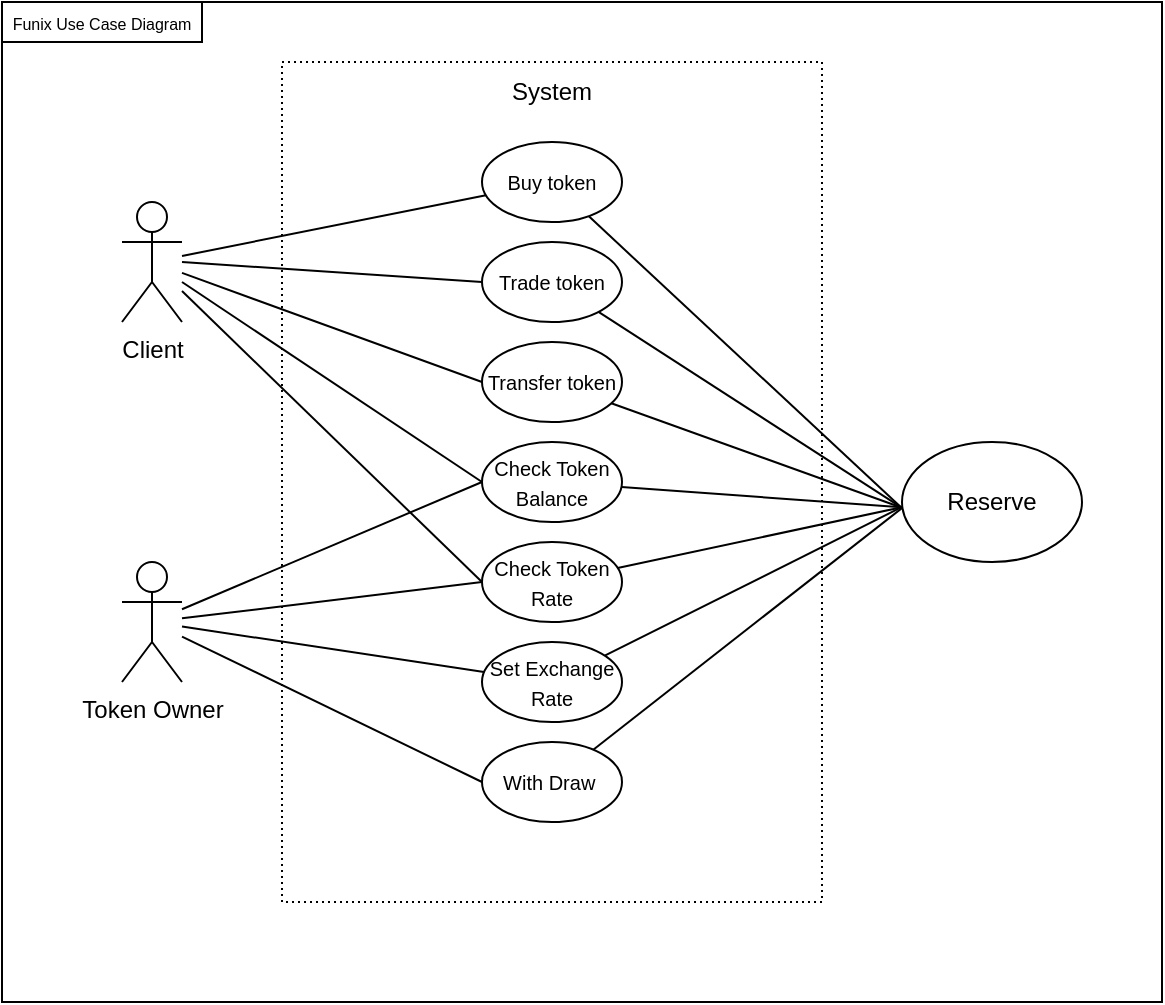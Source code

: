 <mxfile version="21.1.5" type="device">
  <diagram name="Page-1" id="BcfdxhZQwvCEtoD3ciX1">
    <mxGraphModel dx="574" dy="334" grid="1" gridSize="10" guides="1" tooltips="1" connect="1" arrows="1" fold="1" page="1" pageScale="1" pageWidth="850" pageHeight="1100" math="0" shadow="0">
      <root>
        <mxCell id="0" />
        <mxCell id="1" parent="0" />
        <mxCell id="8UYx5dtjaOQDZjI-8n0h-1" value="" style="rounded=0;whiteSpace=wrap;html=1;" vertex="1" parent="1">
          <mxGeometry x="150" y="60" width="580" height="500" as="geometry" />
        </mxCell>
        <mxCell id="8UYx5dtjaOQDZjI-8n0h-2" value="&lt;font style=&quot;font-size: 8px;&quot;&gt;Funix Use Case Diagram&lt;/font&gt;" style="rounded=0;whiteSpace=wrap;html=1;align=center;" vertex="1" parent="1">
          <mxGeometry x="150" y="60" width="100" height="20" as="geometry" />
        </mxCell>
        <mxCell id="8UYx5dtjaOQDZjI-8n0h-3" value="Client" style="shape=umlActor;verticalLabelPosition=bottom;verticalAlign=top;html=1;outlineConnect=0;" vertex="1" parent="1">
          <mxGeometry x="210" y="160" width="30" height="60" as="geometry" />
        </mxCell>
        <mxCell id="8UYx5dtjaOQDZjI-8n0h-4" value="" style="rounded=0;whiteSpace=wrap;html=1;dashed=1;dashPattern=1 2;" vertex="1" parent="1">
          <mxGeometry x="290" y="90" width="270" height="420" as="geometry" />
        </mxCell>
        <mxCell id="8UYx5dtjaOQDZjI-8n0h-19" style="rounded=0;orthogonalLoop=1;jettySize=auto;html=1;entryX=0;entryY=0.5;entryDx=0;entryDy=0;endArrow=none;endFill=0;" edge="1" parent="1" source="8UYx5dtjaOQDZjI-8n0h-3" target="8UYx5dtjaOQDZjI-8n0h-9">
          <mxGeometry relative="1" as="geometry" />
        </mxCell>
        <mxCell id="8UYx5dtjaOQDZjI-8n0h-20" style="rounded=0;orthogonalLoop=1;jettySize=auto;html=1;entryX=0;entryY=0.5;entryDx=0;entryDy=0;endArrow=none;endFill=0;" edge="1" parent="1" source="8UYx5dtjaOQDZjI-8n0h-3" target="8UYx5dtjaOQDZjI-8n0h-10">
          <mxGeometry relative="1" as="geometry" />
        </mxCell>
        <mxCell id="8UYx5dtjaOQDZjI-8n0h-18" style="rounded=0;orthogonalLoop=1;jettySize=auto;html=1;entryX=0;entryY=0.5;entryDx=0;entryDy=0;endArrow=none;endFill=0;" edge="1" parent="1" source="8UYx5dtjaOQDZjI-8n0h-3" target="8UYx5dtjaOQDZjI-8n0h-8">
          <mxGeometry relative="1" as="geometry" />
        </mxCell>
        <mxCell id="8UYx5dtjaOQDZjI-8n0h-16" style="rounded=1;orthogonalLoop=1;jettySize=auto;html=1;strokeColor=default;jumpStyle=line;endArrow=none;endFill=0;" edge="1" parent="1" source="8UYx5dtjaOQDZjI-8n0h-3" target="8UYx5dtjaOQDZjI-8n0h-5">
          <mxGeometry relative="1" as="geometry" />
        </mxCell>
        <mxCell id="8UYx5dtjaOQDZjI-8n0h-22" style="rounded=0;orthogonalLoop=1;jettySize=auto;html=1;entryX=-0.004;entryY=0.546;entryDx=0;entryDy=0;entryPerimeter=0;endArrow=none;endFill=0;" edge="1" parent="1" source="8UYx5dtjaOQDZjI-8n0h-5" target="8UYx5dtjaOQDZjI-8n0h-12">
          <mxGeometry relative="1" as="geometry" />
        </mxCell>
        <mxCell id="8UYx5dtjaOQDZjI-8n0h-5" value="&lt;font style=&quot;font-size: 10px;&quot;&gt;Buy token&lt;/font&gt;" style="ellipse;whiteSpace=wrap;html=1;" vertex="1" parent="1">
          <mxGeometry x="390" y="130" width="70" height="40" as="geometry" />
        </mxCell>
        <mxCell id="8UYx5dtjaOQDZjI-8n0h-23" style="rounded=0;orthogonalLoop=1;jettySize=auto;html=1;entryX=0;entryY=0.549;entryDx=0;entryDy=0;entryPerimeter=0;endArrow=none;endFill=0;" edge="1" parent="1" source="8UYx5dtjaOQDZjI-8n0h-7" target="8UYx5dtjaOQDZjI-8n0h-12">
          <mxGeometry relative="1" as="geometry" />
        </mxCell>
        <mxCell id="8UYx5dtjaOQDZjI-8n0h-7" value="&lt;font style=&quot;font-size: 10px;&quot;&gt;Trade token&lt;/font&gt;" style="ellipse;whiteSpace=wrap;html=1;" vertex="1" parent="1">
          <mxGeometry x="390" y="180" width="70" height="40" as="geometry" />
        </mxCell>
        <mxCell id="8UYx5dtjaOQDZjI-8n0h-24" style="rounded=0;orthogonalLoop=1;jettySize=auto;html=1;entryX=-0.004;entryY=0.546;entryDx=0;entryDy=0;entryPerimeter=0;endArrow=none;endFill=0;" edge="1" parent="1" source="8UYx5dtjaOQDZjI-8n0h-8" target="8UYx5dtjaOQDZjI-8n0h-12">
          <mxGeometry relative="1" as="geometry">
            <mxPoint x="600.0" y="310" as="targetPoint" />
          </mxGeometry>
        </mxCell>
        <mxCell id="8UYx5dtjaOQDZjI-8n0h-8" value="&lt;font style=&quot;font-size: 10px;&quot;&gt;Transfer token&lt;/font&gt;" style="ellipse;whiteSpace=wrap;html=1;" vertex="1" parent="1">
          <mxGeometry x="390" y="230" width="70" height="40" as="geometry" />
        </mxCell>
        <mxCell id="8UYx5dtjaOQDZjI-8n0h-25" style="rounded=0;orthogonalLoop=1;jettySize=auto;html=1;entryX=-0.003;entryY=0.544;entryDx=0;entryDy=0;entryPerimeter=0;endArrow=none;endFill=0;" edge="1" parent="1" source="8UYx5dtjaOQDZjI-8n0h-9" target="8UYx5dtjaOQDZjI-8n0h-12">
          <mxGeometry relative="1" as="geometry" />
        </mxCell>
        <mxCell id="8UYx5dtjaOQDZjI-8n0h-9" value="&lt;font style=&quot;font-size: 10px;&quot;&gt;Check Token Balance&lt;/font&gt;" style="ellipse;whiteSpace=wrap;html=1;" vertex="1" parent="1">
          <mxGeometry x="390" y="280" width="70" height="40" as="geometry" />
        </mxCell>
        <mxCell id="8UYx5dtjaOQDZjI-8n0h-26" style="rounded=0;orthogonalLoop=1;jettySize=auto;html=1;entryX=-0.001;entryY=0.543;entryDx=0;entryDy=0;entryPerimeter=0;endArrow=none;endFill=0;" edge="1" parent="1" source="8UYx5dtjaOQDZjI-8n0h-10" target="8UYx5dtjaOQDZjI-8n0h-12">
          <mxGeometry relative="1" as="geometry" />
        </mxCell>
        <mxCell id="8UYx5dtjaOQDZjI-8n0h-10" value="&lt;font style=&quot;font-size: 10px;&quot;&gt;Check Token Rate&lt;/font&gt;" style="ellipse;whiteSpace=wrap;html=1;" vertex="1" parent="1">
          <mxGeometry x="390" y="330" width="70" height="40" as="geometry" />
        </mxCell>
        <mxCell id="8UYx5dtjaOQDZjI-8n0h-27" style="rounded=0;orthogonalLoop=1;jettySize=auto;html=1;endArrow=none;endFill=0;" edge="1" parent="1" source="8UYx5dtjaOQDZjI-8n0h-11">
          <mxGeometry relative="1" as="geometry">
            <mxPoint x="391" y="395" as="targetPoint" />
          </mxGeometry>
        </mxCell>
        <mxCell id="8UYx5dtjaOQDZjI-8n0h-44" style="rounded=0;orthogonalLoop=1;jettySize=auto;html=1;entryX=0;entryY=0.5;entryDx=0;entryDy=0;endArrow=none;endFill=0;" edge="1" parent="1" source="8UYx5dtjaOQDZjI-8n0h-11" target="8UYx5dtjaOQDZjI-8n0h-15">
          <mxGeometry relative="1" as="geometry" />
        </mxCell>
        <mxCell id="8UYx5dtjaOQDZjI-8n0h-45" style="rounded=0;orthogonalLoop=1;jettySize=auto;html=1;entryX=0;entryY=0.5;entryDx=0;entryDy=0;endArrow=none;endFill=0;" edge="1" parent="1" source="8UYx5dtjaOQDZjI-8n0h-11" target="8UYx5dtjaOQDZjI-8n0h-10">
          <mxGeometry relative="1" as="geometry" />
        </mxCell>
        <mxCell id="8UYx5dtjaOQDZjI-8n0h-46" style="rounded=0;orthogonalLoop=1;jettySize=auto;html=1;entryX=0;entryY=0.5;entryDx=0;entryDy=0;endArrow=none;endFill=0;" edge="1" parent="1" source="8UYx5dtjaOQDZjI-8n0h-11" target="8UYx5dtjaOQDZjI-8n0h-9">
          <mxGeometry relative="1" as="geometry" />
        </mxCell>
        <mxCell id="8UYx5dtjaOQDZjI-8n0h-11" value="Token Owner" style="shape=umlActor;verticalLabelPosition=bottom;verticalAlign=top;html=1;outlineConnect=0;" vertex="1" parent="1">
          <mxGeometry x="210" y="340" width="30" height="60" as="geometry" />
        </mxCell>
        <mxCell id="8UYx5dtjaOQDZjI-8n0h-12" value="Reserve" style="ellipse;whiteSpace=wrap;html=1;" vertex="1" parent="1">
          <mxGeometry x="600" y="280" width="90" height="60" as="geometry" />
        </mxCell>
        <mxCell id="8UYx5dtjaOQDZjI-8n0h-43" style="rounded=0;orthogonalLoop=1;jettySize=auto;html=1;entryX=-0.002;entryY=0.543;entryDx=0;entryDy=0;endArrow=none;endFill=0;entryPerimeter=0;" edge="1" parent="1" source="8UYx5dtjaOQDZjI-8n0h-14" target="8UYx5dtjaOQDZjI-8n0h-12">
          <mxGeometry relative="1" as="geometry" />
        </mxCell>
        <mxCell id="8UYx5dtjaOQDZjI-8n0h-14" value="&lt;font style=&quot;font-size: 10px;&quot;&gt;Set Exchange Rate&lt;/font&gt;" style="ellipse;whiteSpace=wrap;html=1;" vertex="1" parent="1">
          <mxGeometry x="390" y="380" width="70" height="40" as="geometry" />
        </mxCell>
        <mxCell id="8UYx5dtjaOQDZjI-8n0h-47" style="rounded=0;orthogonalLoop=1;jettySize=auto;html=1;entryX=0.001;entryY=0.549;entryDx=0;entryDy=0;entryPerimeter=0;endArrow=none;endFill=0;" edge="1" parent="1" source="8UYx5dtjaOQDZjI-8n0h-15" target="8UYx5dtjaOQDZjI-8n0h-12">
          <mxGeometry relative="1" as="geometry" />
        </mxCell>
        <mxCell id="8UYx5dtjaOQDZjI-8n0h-15" value="&lt;font style=&quot;font-size: 10px;&quot;&gt;With Draw&amp;nbsp;&lt;/font&gt;" style="ellipse;whiteSpace=wrap;html=1;" vertex="1" parent="1">
          <mxGeometry x="390" y="430" width="70" height="40" as="geometry" />
        </mxCell>
        <mxCell id="8UYx5dtjaOQDZjI-8n0h-17" style="rounded=1;orthogonalLoop=1;jettySize=auto;html=1;strokeColor=default;jumpStyle=line;entryX=0;entryY=0.5;entryDx=0;entryDy=0;endArrow=none;endFill=0;" edge="1" parent="1" target="8UYx5dtjaOQDZjI-8n0h-7">
          <mxGeometry relative="1" as="geometry">
            <mxPoint x="240" y="190" as="sourcePoint" />
            <mxPoint x="402" y="167" as="targetPoint" />
          </mxGeometry>
        </mxCell>
        <mxCell id="8UYx5dtjaOQDZjI-8n0h-48" value="System" style="text;html=1;strokeColor=none;fillColor=none;align=center;verticalAlign=middle;whiteSpace=wrap;rounded=0;" vertex="1" parent="1">
          <mxGeometry x="395" y="90" width="60" height="30" as="geometry" />
        </mxCell>
      </root>
    </mxGraphModel>
  </diagram>
</mxfile>
